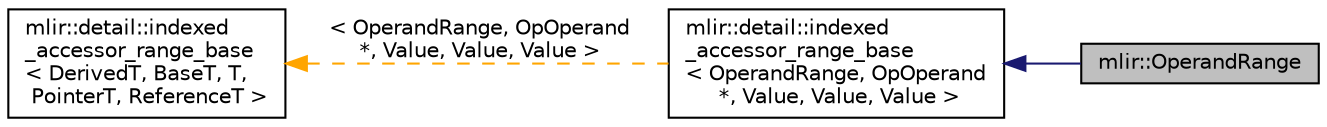 digraph "mlir::OperandRange"
{
  bgcolor="transparent";
  edge [fontname="Helvetica",fontsize="10",labelfontname="Helvetica",labelfontsize="10"];
  node [fontname="Helvetica",fontsize="10",shape=record];
  rankdir="LR";
  Node0 [label="mlir::OperandRange",height=0.2,width=0.4,color="black", fillcolor="grey75", style="filled", fontcolor="black"];
  Node1 -> Node0 [dir="back",color="midnightblue",fontsize="10",style="solid",fontname="Helvetica"];
  Node1 [label="mlir::detail::indexed\l_accessor_range_base\l\< OperandRange, OpOperand\l *, Value, Value, Value \>",height=0.2,width=0.4,color="black",URL="$classmlir_1_1detail_1_1indexed__accessor__range__base.html"];
  Node2 -> Node1 [dir="back",color="orange",fontsize="10",style="dashed",label=" \< OperandRange, OpOperand\l *, Value, Value, Value \>" ,fontname="Helvetica"];
  Node2 [label="mlir::detail::indexed\l_accessor_range_base\l\< DerivedT, BaseT, T,\l PointerT, ReferenceT \>",height=0.2,width=0.4,color="black",URL="$classmlir_1_1detail_1_1indexed__accessor__range__base.html",tooltip="The class represents the base of a range of indexed_accessor_iterators. "];
}

